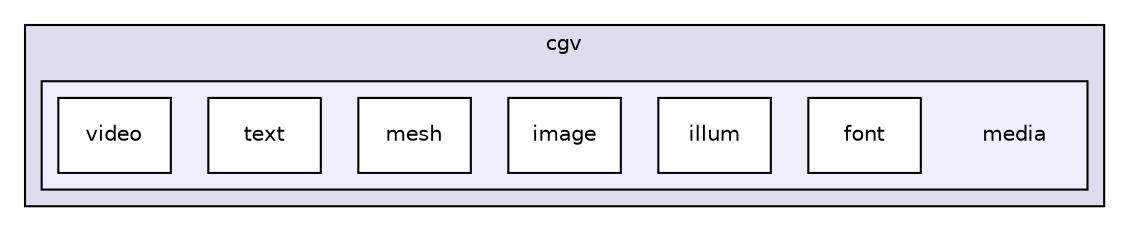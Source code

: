digraph "media" {
  bgcolor=transparent;
  compound=true
  node [ fontsize="10", fontname="Helvetica"];
  edge [ labelfontsize="10", labelfontname="Helvetica"];
  subgraph clusterdir_b2f69a17ffe82a31358822b647cc4326 {
    graph [ bgcolor="#ddddee", pencolor="black", label="cgv" fontname="Helvetica", fontsize="10", URL="dir_b2f69a17ffe82a31358822b647cc4326.html"]
  subgraph clusterdir_aa327d2ceb98594d8acc0902c43a264b {
    graph [ bgcolor="#eeeeff", pencolor="black", label="" URL="dir_aa327d2ceb98594d8acc0902c43a264b.html"];
    dir_aa327d2ceb98594d8acc0902c43a264b [shape=plaintext label="media"];
    dir_3921be38079886721430464b195e8a41 [shape=box label="font" color="black" fillcolor="white" style="filled" URL="dir_3921be38079886721430464b195e8a41.html"];
    dir_8d260369be1e95d856a80aadc2cdcc55 [shape=box label="illum" color="black" fillcolor="white" style="filled" URL="dir_8d260369be1e95d856a80aadc2cdcc55.html"];
    dir_247a0f776eec227c09028960d6b03e4d [shape=box label="image" color="black" fillcolor="white" style="filled" URL="dir_247a0f776eec227c09028960d6b03e4d.html"];
    dir_a14adb562a0c3e273f9c52429d05db33 [shape=box label="mesh" color="black" fillcolor="white" style="filled" URL="dir_a14adb562a0c3e273f9c52429d05db33.html"];
    dir_a907276ea7d15315e6452e0d23f4046d [shape=box label="text" color="black" fillcolor="white" style="filled" URL="dir_a907276ea7d15315e6452e0d23f4046d.html"];
    dir_179dad1cbe11e5b600d24c38e7cdbfc0 [shape=box label="video" color="black" fillcolor="white" style="filled" URL="dir_179dad1cbe11e5b600d24c38e7cdbfc0.html"];
  }
  }
}
